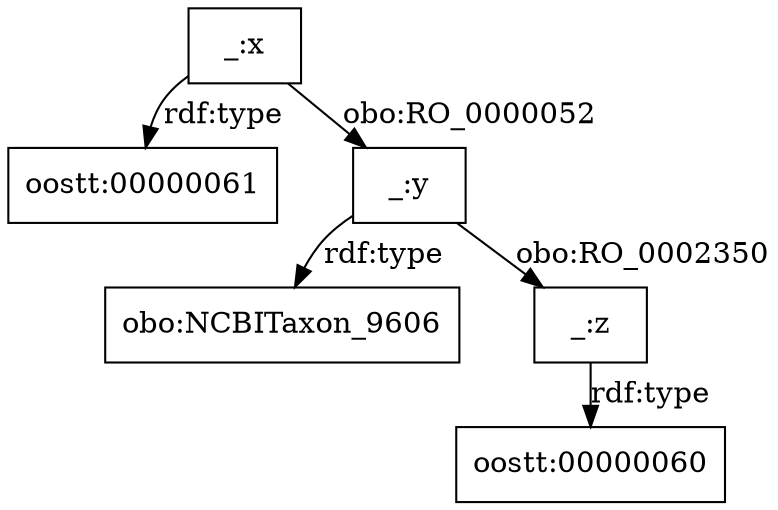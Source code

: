 digraph g { node [shape=rectangle];
graph [splines=true, nodesep=.5, ranksep=0, overlap=false];
"_:x" -> "oostt:00000061" [label="rdf:type"]
"_:x" -> "_:y" [label="obo:RO_0000052"]
"_:y" -> "obo:NCBITaxon_9606" [label="rdf:type"]
"_:y" -> "_:z" [label="obo:RO_0002350"]
"_:z" -> "oostt:00000060" [label="rdf:type"]
}